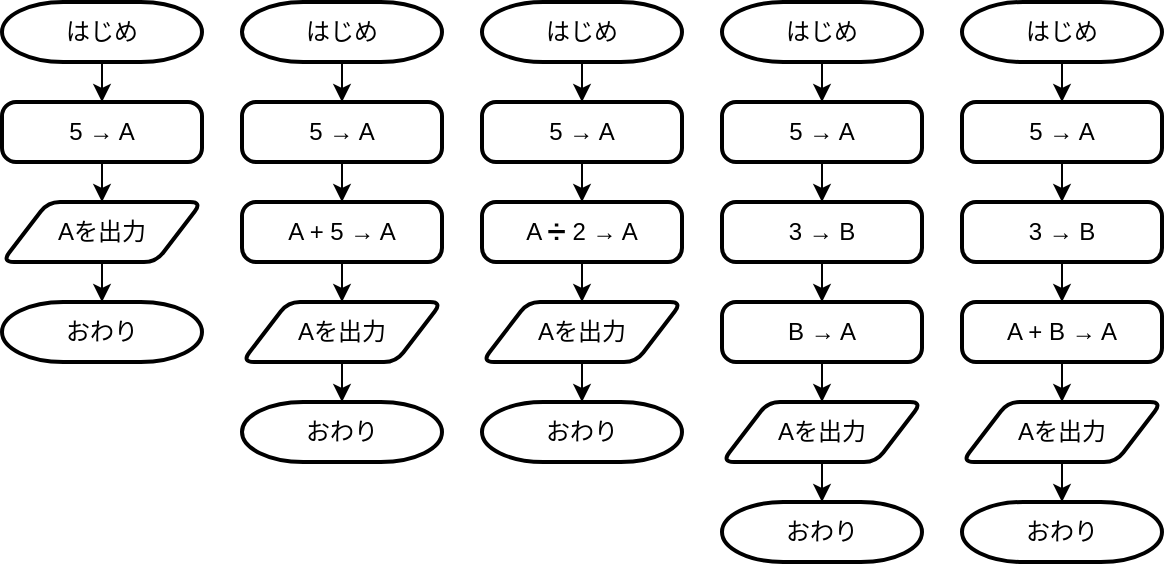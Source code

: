 <mxfile version="14.6.13" type="device"><diagram id="C5RBs43oDa-KdzZeNtuy" name="Page-1"><mxGraphModel dx="946" dy="672" grid="1" gridSize="10" guides="1" tooltips="1" connect="1" arrows="1" fold="1" page="1" pageScale="1" pageWidth="827" pageHeight="1169" math="0" shadow="0"><root><mxCell id="WIyWlLk6GJQsqaUBKTNV-0"/><mxCell id="WIyWlLk6GJQsqaUBKTNV-1" parent="WIyWlLk6GJQsqaUBKTNV-0"/><mxCell id="lbZ_AC_IeRbzfoYfpgmk-4" style="edgeStyle=orthogonalEdgeStyle;rounded=0;orthogonalLoop=1;jettySize=auto;html=1;exitX=0.5;exitY=1;exitDx=0;exitDy=0;exitPerimeter=0;entryX=0.5;entryY=0;entryDx=0;entryDy=0;" edge="1" parent="WIyWlLk6GJQsqaUBKTNV-1" source="lbZ_AC_IeRbzfoYfpgmk-0" target="lbZ_AC_IeRbzfoYfpgmk-1"><mxGeometry relative="1" as="geometry"/></mxCell><mxCell id="lbZ_AC_IeRbzfoYfpgmk-0" value="はじめ" style="strokeWidth=2;html=1;shape=mxgraph.flowchart.terminator;whiteSpace=wrap;" vertex="1" parent="WIyWlLk6GJQsqaUBKTNV-1"><mxGeometry x="110" y="80" width="100" height="30" as="geometry"/></mxCell><mxCell id="lbZ_AC_IeRbzfoYfpgmk-5" style="edgeStyle=orthogonalEdgeStyle;rounded=0;orthogonalLoop=1;jettySize=auto;html=1;exitX=0.5;exitY=1;exitDx=0;exitDy=0;entryX=0.5;entryY=0;entryDx=0;entryDy=0;" edge="1" parent="WIyWlLk6GJQsqaUBKTNV-1" source="lbZ_AC_IeRbzfoYfpgmk-1" target="lbZ_AC_IeRbzfoYfpgmk-2"><mxGeometry relative="1" as="geometry"/></mxCell><mxCell id="lbZ_AC_IeRbzfoYfpgmk-1" value="5 → A" style="rounded=1;whiteSpace=wrap;html=1;absoluteArcSize=1;arcSize=14;strokeWidth=2;" vertex="1" parent="WIyWlLk6GJQsqaUBKTNV-1"><mxGeometry x="110" y="130" width="100" height="30" as="geometry"/></mxCell><mxCell id="lbZ_AC_IeRbzfoYfpgmk-6" style="edgeStyle=orthogonalEdgeStyle;rounded=0;orthogonalLoop=1;jettySize=auto;html=1;exitX=0.5;exitY=1;exitDx=0;exitDy=0;entryX=0.5;entryY=0;entryDx=0;entryDy=0;entryPerimeter=0;" edge="1" parent="WIyWlLk6GJQsqaUBKTNV-1" source="lbZ_AC_IeRbzfoYfpgmk-2" target="lbZ_AC_IeRbzfoYfpgmk-3"><mxGeometry relative="1" as="geometry"/></mxCell><mxCell id="lbZ_AC_IeRbzfoYfpgmk-2" value="Aを出力" style="shape=parallelogram;html=1;strokeWidth=2;perimeter=parallelogramPerimeter;whiteSpace=wrap;rounded=1;arcSize=12;size=0.23;" vertex="1" parent="WIyWlLk6GJQsqaUBKTNV-1"><mxGeometry x="110" y="180" width="100" height="30" as="geometry"/></mxCell><mxCell id="lbZ_AC_IeRbzfoYfpgmk-3" value="おわり" style="strokeWidth=2;html=1;shape=mxgraph.flowchart.terminator;whiteSpace=wrap;" vertex="1" parent="WIyWlLk6GJQsqaUBKTNV-1"><mxGeometry x="110" y="230" width="100" height="30" as="geometry"/></mxCell><mxCell id="lbZ_AC_IeRbzfoYfpgmk-7" style="edgeStyle=orthogonalEdgeStyle;rounded=0;orthogonalLoop=1;jettySize=auto;html=1;exitX=0.5;exitY=1;exitDx=0;exitDy=0;exitPerimeter=0;entryX=0.5;entryY=0;entryDx=0;entryDy=0;" edge="1" source="lbZ_AC_IeRbzfoYfpgmk-8" target="lbZ_AC_IeRbzfoYfpgmk-10" parent="WIyWlLk6GJQsqaUBKTNV-1"><mxGeometry relative="1" as="geometry"/></mxCell><mxCell id="lbZ_AC_IeRbzfoYfpgmk-8" value="はじめ" style="strokeWidth=2;html=1;shape=mxgraph.flowchart.terminator;whiteSpace=wrap;" vertex="1" parent="WIyWlLk6GJQsqaUBKTNV-1"><mxGeometry x="230" y="80" width="100" height="30" as="geometry"/></mxCell><mxCell id="lbZ_AC_IeRbzfoYfpgmk-15" style="edgeStyle=orthogonalEdgeStyle;rounded=0;orthogonalLoop=1;jettySize=auto;html=1;exitX=0.5;exitY=1;exitDx=0;exitDy=0;entryX=0.5;entryY=0;entryDx=0;entryDy=0;" edge="1" parent="WIyWlLk6GJQsqaUBKTNV-1" source="lbZ_AC_IeRbzfoYfpgmk-10" target="lbZ_AC_IeRbzfoYfpgmk-14"><mxGeometry relative="1" as="geometry"/></mxCell><mxCell id="lbZ_AC_IeRbzfoYfpgmk-10" value="5 → A" style="rounded=1;whiteSpace=wrap;html=1;absoluteArcSize=1;arcSize=14;strokeWidth=2;" vertex="1" parent="WIyWlLk6GJQsqaUBKTNV-1"><mxGeometry x="230" y="130" width="100" height="30" as="geometry"/></mxCell><mxCell id="lbZ_AC_IeRbzfoYfpgmk-11" style="edgeStyle=orthogonalEdgeStyle;rounded=0;orthogonalLoop=1;jettySize=auto;html=1;exitX=0.5;exitY=1;exitDx=0;exitDy=0;entryX=0.5;entryY=0;entryDx=0;entryDy=0;entryPerimeter=0;" edge="1" source="lbZ_AC_IeRbzfoYfpgmk-12" target="lbZ_AC_IeRbzfoYfpgmk-13" parent="WIyWlLk6GJQsqaUBKTNV-1"><mxGeometry relative="1" as="geometry"/></mxCell><mxCell id="lbZ_AC_IeRbzfoYfpgmk-12" value="Aを出力" style="shape=parallelogram;html=1;strokeWidth=2;perimeter=parallelogramPerimeter;whiteSpace=wrap;rounded=1;arcSize=12;size=0.23;" vertex="1" parent="WIyWlLk6GJQsqaUBKTNV-1"><mxGeometry x="230" y="230" width="100" height="30" as="geometry"/></mxCell><mxCell id="lbZ_AC_IeRbzfoYfpgmk-13" value="おわり" style="strokeWidth=2;html=1;shape=mxgraph.flowchart.terminator;whiteSpace=wrap;" vertex="1" parent="WIyWlLk6GJQsqaUBKTNV-1"><mxGeometry x="230" y="280" width="100" height="30" as="geometry"/></mxCell><mxCell id="lbZ_AC_IeRbzfoYfpgmk-16" style="edgeStyle=orthogonalEdgeStyle;rounded=0;orthogonalLoop=1;jettySize=auto;html=1;exitX=0.5;exitY=1;exitDx=0;exitDy=0;entryX=0.5;entryY=0;entryDx=0;entryDy=0;" edge="1" parent="WIyWlLk6GJQsqaUBKTNV-1" source="lbZ_AC_IeRbzfoYfpgmk-14" target="lbZ_AC_IeRbzfoYfpgmk-12"><mxGeometry relative="1" as="geometry"/></mxCell><mxCell id="lbZ_AC_IeRbzfoYfpgmk-14" value="A + 5 → A" style="rounded=1;whiteSpace=wrap;html=1;absoluteArcSize=1;arcSize=14;strokeWidth=2;" vertex="1" parent="WIyWlLk6GJQsqaUBKTNV-1"><mxGeometry x="230" y="180" width="100" height="30" as="geometry"/></mxCell><mxCell id="lbZ_AC_IeRbzfoYfpgmk-17" style="edgeStyle=orthogonalEdgeStyle;rounded=0;orthogonalLoop=1;jettySize=auto;html=1;exitX=0.5;exitY=1;exitDx=0;exitDy=0;exitPerimeter=0;entryX=0.5;entryY=0;entryDx=0;entryDy=0;" edge="1" source="lbZ_AC_IeRbzfoYfpgmk-18" target="lbZ_AC_IeRbzfoYfpgmk-20" parent="WIyWlLk6GJQsqaUBKTNV-1"><mxGeometry relative="1" as="geometry"/></mxCell><mxCell id="lbZ_AC_IeRbzfoYfpgmk-18" value="はじめ" style="strokeWidth=2;html=1;shape=mxgraph.flowchart.terminator;whiteSpace=wrap;" vertex="1" parent="WIyWlLk6GJQsqaUBKTNV-1"><mxGeometry x="350" y="80" width="100" height="30" as="geometry"/></mxCell><mxCell id="lbZ_AC_IeRbzfoYfpgmk-19" style="edgeStyle=orthogonalEdgeStyle;rounded=0;orthogonalLoop=1;jettySize=auto;html=1;exitX=0.5;exitY=1;exitDx=0;exitDy=0;entryX=0.5;entryY=0;entryDx=0;entryDy=0;" edge="1" source="lbZ_AC_IeRbzfoYfpgmk-20" target="lbZ_AC_IeRbzfoYfpgmk-25" parent="WIyWlLk6GJQsqaUBKTNV-1"><mxGeometry relative="1" as="geometry"/></mxCell><mxCell id="lbZ_AC_IeRbzfoYfpgmk-20" value="5 → A" style="rounded=1;whiteSpace=wrap;html=1;absoluteArcSize=1;arcSize=14;strokeWidth=2;" vertex="1" parent="WIyWlLk6GJQsqaUBKTNV-1"><mxGeometry x="350" y="130" width="100" height="30" as="geometry"/></mxCell><mxCell id="lbZ_AC_IeRbzfoYfpgmk-21" style="edgeStyle=orthogonalEdgeStyle;rounded=0;orthogonalLoop=1;jettySize=auto;html=1;exitX=0.5;exitY=1;exitDx=0;exitDy=0;entryX=0.5;entryY=0;entryDx=0;entryDy=0;entryPerimeter=0;" edge="1" source="lbZ_AC_IeRbzfoYfpgmk-22" target="lbZ_AC_IeRbzfoYfpgmk-23" parent="WIyWlLk6GJQsqaUBKTNV-1"><mxGeometry relative="1" as="geometry"/></mxCell><mxCell id="lbZ_AC_IeRbzfoYfpgmk-22" value="Aを出力" style="shape=parallelogram;html=1;strokeWidth=2;perimeter=parallelogramPerimeter;whiteSpace=wrap;rounded=1;arcSize=12;size=0.23;" vertex="1" parent="WIyWlLk6GJQsqaUBKTNV-1"><mxGeometry x="350" y="230" width="100" height="30" as="geometry"/></mxCell><mxCell id="lbZ_AC_IeRbzfoYfpgmk-23" value="おわり" style="strokeWidth=2;html=1;shape=mxgraph.flowchart.terminator;whiteSpace=wrap;" vertex="1" parent="WIyWlLk6GJQsqaUBKTNV-1"><mxGeometry x="350" y="280" width="100" height="30" as="geometry"/></mxCell><mxCell id="lbZ_AC_IeRbzfoYfpgmk-24" style="edgeStyle=orthogonalEdgeStyle;rounded=0;orthogonalLoop=1;jettySize=auto;html=1;exitX=0.5;exitY=1;exitDx=0;exitDy=0;entryX=0.5;entryY=0;entryDx=0;entryDy=0;" edge="1" source="lbZ_AC_IeRbzfoYfpgmk-25" target="lbZ_AC_IeRbzfoYfpgmk-22" parent="WIyWlLk6GJQsqaUBKTNV-1"><mxGeometry relative="1" as="geometry"/></mxCell><mxCell id="lbZ_AC_IeRbzfoYfpgmk-25" value="A ➗ 2 → A" style="rounded=1;whiteSpace=wrap;html=1;absoluteArcSize=1;arcSize=14;strokeWidth=2;" vertex="1" parent="WIyWlLk6GJQsqaUBKTNV-1"><mxGeometry x="350" y="180" width="100" height="30" as="geometry"/></mxCell><mxCell id="lbZ_AC_IeRbzfoYfpgmk-26" style="edgeStyle=orthogonalEdgeStyle;rounded=0;orthogonalLoop=1;jettySize=auto;html=1;exitX=0.5;exitY=1;exitDx=0;exitDy=0;exitPerimeter=0;entryX=0.5;entryY=0;entryDx=0;entryDy=0;" edge="1" source="lbZ_AC_IeRbzfoYfpgmk-27" target="lbZ_AC_IeRbzfoYfpgmk-29" parent="WIyWlLk6GJQsqaUBKTNV-1"><mxGeometry relative="1" as="geometry"/></mxCell><mxCell id="lbZ_AC_IeRbzfoYfpgmk-27" value="はじめ" style="strokeWidth=2;html=1;shape=mxgraph.flowchart.terminator;whiteSpace=wrap;" vertex="1" parent="WIyWlLk6GJQsqaUBKTNV-1"><mxGeometry x="470" y="80" width="100" height="30" as="geometry"/></mxCell><mxCell id="lbZ_AC_IeRbzfoYfpgmk-37" style="edgeStyle=orthogonalEdgeStyle;rounded=0;orthogonalLoop=1;jettySize=auto;html=1;exitX=0.5;exitY=1;exitDx=0;exitDy=0;entryX=0.5;entryY=0;entryDx=0;entryDy=0;" edge="1" parent="WIyWlLk6GJQsqaUBKTNV-1" source="lbZ_AC_IeRbzfoYfpgmk-29" target="lbZ_AC_IeRbzfoYfpgmk-36"><mxGeometry relative="1" as="geometry"/></mxCell><mxCell id="lbZ_AC_IeRbzfoYfpgmk-29" value="5 → A" style="rounded=1;whiteSpace=wrap;html=1;absoluteArcSize=1;arcSize=14;strokeWidth=2;" vertex="1" parent="WIyWlLk6GJQsqaUBKTNV-1"><mxGeometry x="470" y="130" width="100" height="30" as="geometry"/></mxCell><mxCell id="lbZ_AC_IeRbzfoYfpgmk-30" style="edgeStyle=orthogonalEdgeStyle;rounded=0;orthogonalLoop=1;jettySize=auto;html=1;exitX=0.5;exitY=1;exitDx=0;exitDy=0;entryX=0.5;entryY=0;entryDx=0;entryDy=0;entryPerimeter=0;" edge="1" source="lbZ_AC_IeRbzfoYfpgmk-31" target="lbZ_AC_IeRbzfoYfpgmk-32" parent="WIyWlLk6GJQsqaUBKTNV-1"><mxGeometry relative="1" as="geometry"/></mxCell><mxCell id="lbZ_AC_IeRbzfoYfpgmk-31" value="Aを出力" style="shape=parallelogram;html=1;strokeWidth=2;perimeter=parallelogramPerimeter;whiteSpace=wrap;rounded=1;arcSize=12;size=0.23;" vertex="1" parent="WIyWlLk6GJQsqaUBKTNV-1"><mxGeometry x="470" y="280" width="100" height="30" as="geometry"/></mxCell><mxCell id="lbZ_AC_IeRbzfoYfpgmk-32" value="おわり" style="strokeWidth=2;html=1;shape=mxgraph.flowchart.terminator;whiteSpace=wrap;" vertex="1" parent="WIyWlLk6GJQsqaUBKTNV-1"><mxGeometry x="470" y="330" width="100" height="30" as="geometry"/></mxCell><mxCell id="lbZ_AC_IeRbzfoYfpgmk-33" style="edgeStyle=orthogonalEdgeStyle;rounded=0;orthogonalLoop=1;jettySize=auto;html=1;exitX=0.5;exitY=1;exitDx=0;exitDy=0;entryX=0.5;entryY=0;entryDx=0;entryDy=0;" edge="1" source="lbZ_AC_IeRbzfoYfpgmk-34" target="lbZ_AC_IeRbzfoYfpgmk-31" parent="WIyWlLk6GJQsqaUBKTNV-1"><mxGeometry relative="1" as="geometry"/></mxCell><mxCell id="lbZ_AC_IeRbzfoYfpgmk-34" value="B → A" style="rounded=1;whiteSpace=wrap;html=1;absoluteArcSize=1;arcSize=14;strokeWidth=2;" vertex="1" parent="WIyWlLk6GJQsqaUBKTNV-1"><mxGeometry x="470" y="230" width="100" height="30" as="geometry"/></mxCell><mxCell id="lbZ_AC_IeRbzfoYfpgmk-38" style="edgeStyle=orthogonalEdgeStyle;rounded=0;orthogonalLoop=1;jettySize=auto;html=1;exitX=0.5;exitY=1;exitDx=0;exitDy=0;entryX=0.5;entryY=0;entryDx=0;entryDy=0;" edge="1" parent="WIyWlLk6GJQsqaUBKTNV-1" source="lbZ_AC_IeRbzfoYfpgmk-36" target="lbZ_AC_IeRbzfoYfpgmk-34"><mxGeometry relative="1" as="geometry"/></mxCell><mxCell id="lbZ_AC_IeRbzfoYfpgmk-36" value="3 → B" style="rounded=1;whiteSpace=wrap;html=1;absoluteArcSize=1;arcSize=14;strokeWidth=2;" vertex="1" parent="WIyWlLk6GJQsqaUBKTNV-1"><mxGeometry x="470" y="180" width="100" height="30" as="geometry"/></mxCell><mxCell id="lbZ_AC_IeRbzfoYfpgmk-39" style="edgeStyle=orthogonalEdgeStyle;rounded=0;orthogonalLoop=1;jettySize=auto;html=1;exitX=0.5;exitY=1;exitDx=0;exitDy=0;exitPerimeter=0;entryX=0.5;entryY=0;entryDx=0;entryDy=0;" edge="1" source="lbZ_AC_IeRbzfoYfpgmk-40" target="lbZ_AC_IeRbzfoYfpgmk-42" parent="WIyWlLk6GJQsqaUBKTNV-1"><mxGeometry relative="1" as="geometry"/></mxCell><mxCell id="lbZ_AC_IeRbzfoYfpgmk-40" value="はじめ" style="strokeWidth=2;html=1;shape=mxgraph.flowchart.terminator;whiteSpace=wrap;" vertex="1" parent="WIyWlLk6GJQsqaUBKTNV-1"><mxGeometry x="590" y="80" width="100" height="30" as="geometry"/></mxCell><mxCell id="lbZ_AC_IeRbzfoYfpgmk-41" style="edgeStyle=orthogonalEdgeStyle;rounded=0;orthogonalLoop=1;jettySize=auto;html=1;exitX=0.5;exitY=1;exitDx=0;exitDy=0;entryX=0.5;entryY=0;entryDx=0;entryDy=0;" edge="1" source="lbZ_AC_IeRbzfoYfpgmk-42" target="lbZ_AC_IeRbzfoYfpgmk-49" parent="WIyWlLk6GJQsqaUBKTNV-1"><mxGeometry relative="1" as="geometry"/></mxCell><mxCell id="lbZ_AC_IeRbzfoYfpgmk-42" value="5 → A" style="rounded=1;whiteSpace=wrap;html=1;absoluteArcSize=1;arcSize=14;strokeWidth=2;" vertex="1" parent="WIyWlLk6GJQsqaUBKTNV-1"><mxGeometry x="590" y="130" width="100" height="30" as="geometry"/></mxCell><mxCell id="lbZ_AC_IeRbzfoYfpgmk-43" style="edgeStyle=orthogonalEdgeStyle;rounded=0;orthogonalLoop=1;jettySize=auto;html=1;exitX=0.5;exitY=1;exitDx=0;exitDy=0;entryX=0.5;entryY=0;entryDx=0;entryDy=0;entryPerimeter=0;" edge="1" source="lbZ_AC_IeRbzfoYfpgmk-44" target="lbZ_AC_IeRbzfoYfpgmk-45" parent="WIyWlLk6GJQsqaUBKTNV-1"><mxGeometry relative="1" as="geometry"/></mxCell><mxCell id="lbZ_AC_IeRbzfoYfpgmk-44" value="Aを出力" style="shape=parallelogram;html=1;strokeWidth=2;perimeter=parallelogramPerimeter;whiteSpace=wrap;rounded=1;arcSize=12;size=0.23;" vertex="1" parent="WIyWlLk6GJQsqaUBKTNV-1"><mxGeometry x="590" y="280" width="100" height="30" as="geometry"/></mxCell><mxCell id="lbZ_AC_IeRbzfoYfpgmk-45" value="おわり" style="strokeWidth=2;html=1;shape=mxgraph.flowchart.terminator;whiteSpace=wrap;" vertex="1" parent="WIyWlLk6GJQsqaUBKTNV-1"><mxGeometry x="590" y="330" width="100" height="30" as="geometry"/></mxCell><mxCell id="lbZ_AC_IeRbzfoYfpgmk-46" style="edgeStyle=orthogonalEdgeStyle;rounded=0;orthogonalLoop=1;jettySize=auto;html=1;exitX=0.5;exitY=1;exitDx=0;exitDy=0;entryX=0.5;entryY=0;entryDx=0;entryDy=0;" edge="1" source="lbZ_AC_IeRbzfoYfpgmk-47" target="lbZ_AC_IeRbzfoYfpgmk-44" parent="WIyWlLk6GJQsqaUBKTNV-1"><mxGeometry relative="1" as="geometry"/></mxCell><mxCell id="lbZ_AC_IeRbzfoYfpgmk-47" value="A + B → A" style="rounded=1;whiteSpace=wrap;html=1;absoluteArcSize=1;arcSize=14;strokeWidth=2;" vertex="1" parent="WIyWlLk6GJQsqaUBKTNV-1"><mxGeometry x="590" y="230" width="100" height="30" as="geometry"/></mxCell><mxCell id="lbZ_AC_IeRbzfoYfpgmk-48" style="edgeStyle=orthogonalEdgeStyle;rounded=0;orthogonalLoop=1;jettySize=auto;html=1;exitX=0.5;exitY=1;exitDx=0;exitDy=0;entryX=0.5;entryY=0;entryDx=0;entryDy=0;" edge="1" source="lbZ_AC_IeRbzfoYfpgmk-49" target="lbZ_AC_IeRbzfoYfpgmk-47" parent="WIyWlLk6GJQsqaUBKTNV-1"><mxGeometry relative="1" as="geometry"/></mxCell><mxCell id="lbZ_AC_IeRbzfoYfpgmk-49" value="3 → B" style="rounded=1;whiteSpace=wrap;html=1;absoluteArcSize=1;arcSize=14;strokeWidth=2;" vertex="1" parent="WIyWlLk6GJQsqaUBKTNV-1"><mxGeometry x="590" y="180" width="100" height="30" as="geometry"/></mxCell></root></mxGraphModel></diagram></mxfile>